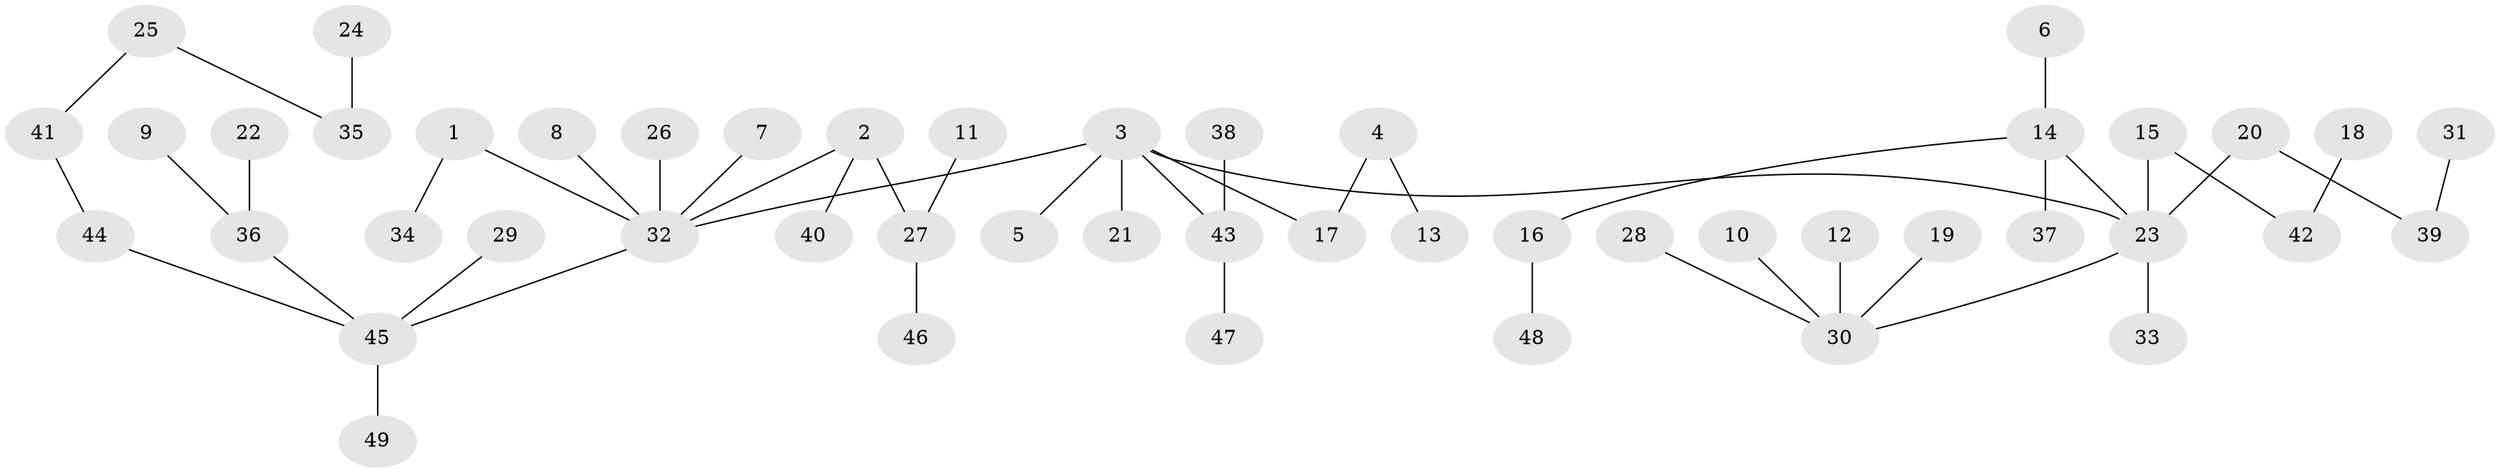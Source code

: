 // original degree distribution, {9: 0.01020408163265306, 2: 0.19387755102040816, 3: 0.1836734693877551, 5: 0.02040816326530612, 7: 0.01020408163265306, 6: 0.02040816326530612, 4: 0.030612244897959183, 1: 0.5306122448979592}
// Generated by graph-tools (version 1.1) at 2025/02/03/09/25 03:02:16]
// undirected, 49 vertices, 48 edges
graph export_dot {
graph [start="1"]
  node [color=gray90,style=filled];
  1;
  2;
  3;
  4;
  5;
  6;
  7;
  8;
  9;
  10;
  11;
  12;
  13;
  14;
  15;
  16;
  17;
  18;
  19;
  20;
  21;
  22;
  23;
  24;
  25;
  26;
  27;
  28;
  29;
  30;
  31;
  32;
  33;
  34;
  35;
  36;
  37;
  38;
  39;
  40;
  41;
  42;
  43;
  44;
  45;
  46;
  47;
  48;
  49;
  1 -- 32 [weight=1.0];
  1 -- 34 [weight=1.0];
  2 -- 27 [weight=1.0];
  2 -- 32 [weight=1.0];
  2 -- 40 [weight=1.0];
  3 -- 5 [weight=1.0];
  3 -- 17 [weight=1.0];
  3 -- 21 [weight=1.0];
  3 -- 23 [weight=1.0];
  3 -- 32 [weight=1.0];
  3 -- 43 [weight=1.0];
  4 -- 13 [weight=1.0];
  4 -- 17 [weight=1.0];
  6 -- 14 [weight=1.0];
  7 -- 32 [weight=1.0];
  8 -- 32 [weight=1.0];
  9 -- 36 [weight=1.0];
  10 -- 30 [weight=1.0];
  11 -- 27 [weight=1.0];
  12 -- 30 [weight=1.0];
  14 -- 16 [weight=1.0];
  14 -- 23 [weight=1.0];
  14 -- 37 [weight=1.0];
  15 -- 23 [weight=1.0];
  15 -- 42 [weight=1.0];
  16 -- 48 [weight=1.0];
  18 -- 42 [weight=1.0];
  19 -- 30 [weight=1.0];
  20 -- 23 [weight=1.0];
  20 -- 39 [weight=1.0];
  22 -- 36 [weight=1.0];
  23 -- 30 [weight=1.0];
  23 -- 33 [weight=1.0];
  24 -- 35 [weight=1.0];
  25 -- 35 [weight=1.0];
  25 -- 41 [weight=1.0];
  26 -- 32 [weight=1.0];
  27 -- 46 [weight=1.0];
  28 -- 30 [weight=1.0];
  29 -- 45 [weight=1.0];
  31 -- 39 [weight=1.0];
  32 -- 45 [weight=1.0];
  36 -- 45 [weight=1.0];
  38 -- 43 [weight=1.0];
  41 -- 44 [weight=1.0];
  43 -- 47 [weight=1.0];
  44 -- 45 [weight=1.0];
  45 -- 49 [weight=1.0];
}
